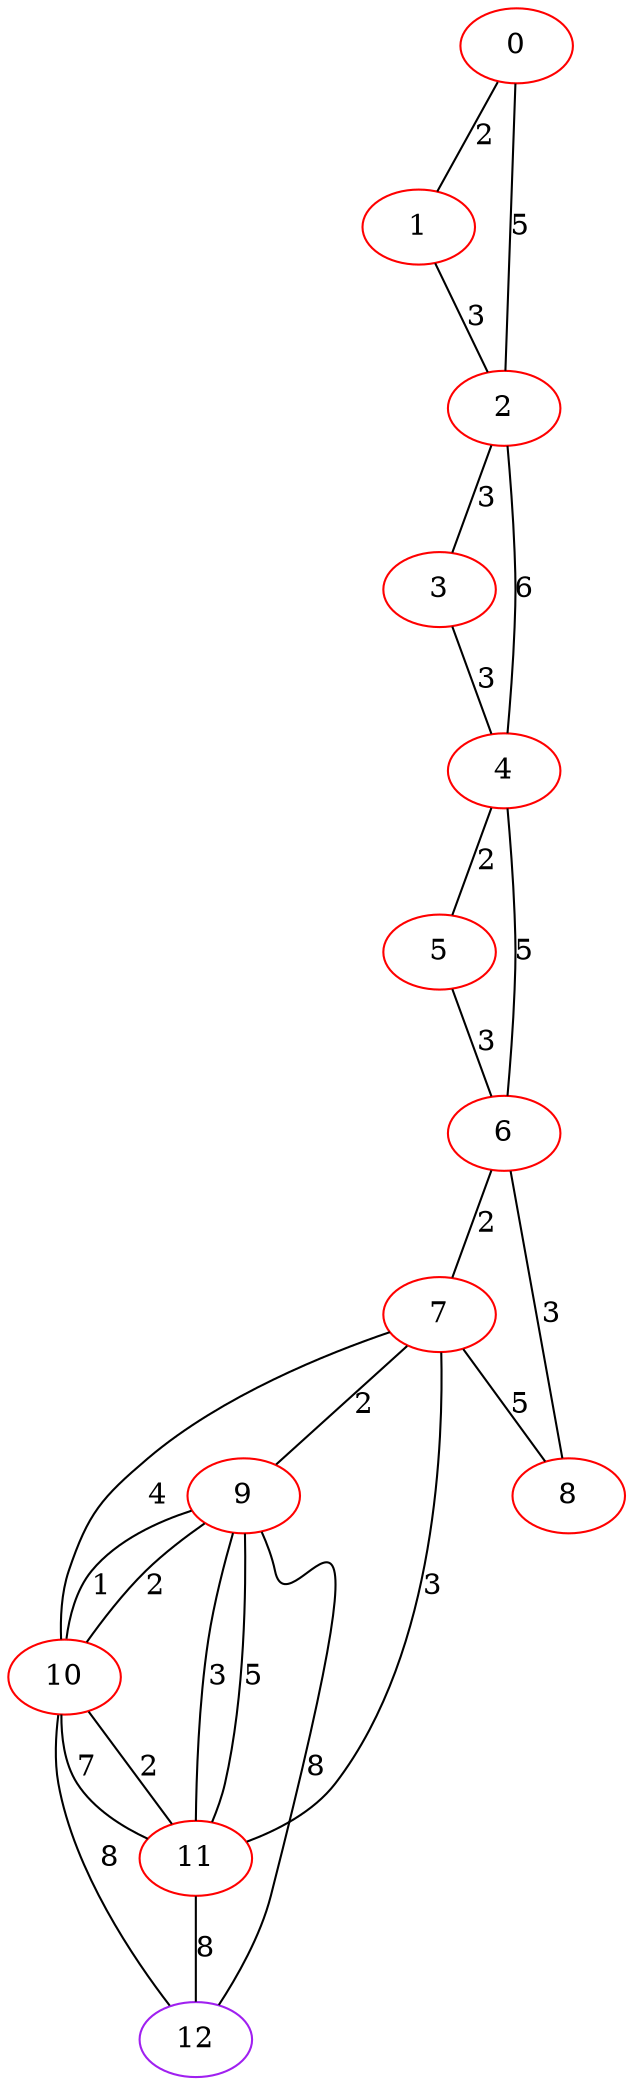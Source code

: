 graph "" {
0 [color=red, weight=1];
1 [color=red, weight=1];
2 [color=red, weight=1];
3 [color=red, weight=1];
4 [color=red, weight=1];
5 [color=red, weight=1];
6 [color=red, weight=1];
7 [color=red, weight=1];
8 [color=red, weight=1];
9 [color=red, weight=1];
10 [color=red, weight=1];
11 [color=red, weight=1];
12 [color=purple, weight=4];
0 -- 1  [key=0, label=2];
0 -- 2  [key=0, label=5];
1 -- 2  [key=0, label=3];
2 -- 3  [key=0, label=3];
2 -- 4  [key=0, label=6];
3 -- 4  [key=0, label=3];
4 -- 5  [key=0, label=2];
4 -- 6  [key=0, label=5];
5 -- 6  [key=0, label=3];
6 -- 8  [key=0, label=3];
6 -- 7  [key=0, label=2];
7 -- 8  [key=0, label=5];
7 -- 9  [key=0, label=2];
7 -- 10  [key=0, label=4];
7 -- 11  [key=0, label=3];
9 -- 10  [key=0, label=2];
9 -- 10  [key=1, label=1];
9 -- 11  [key=0, label=5];
9 -- 11  [key=1, label=3];
9 -- 12  [key=0, label=8];
10 -- 11  [key=0, label=7];
10 -- 11  [key=1, label=2];
10 -- 12  [key=0, label=8];
11 -- 12  [key=0, label=8];
}
